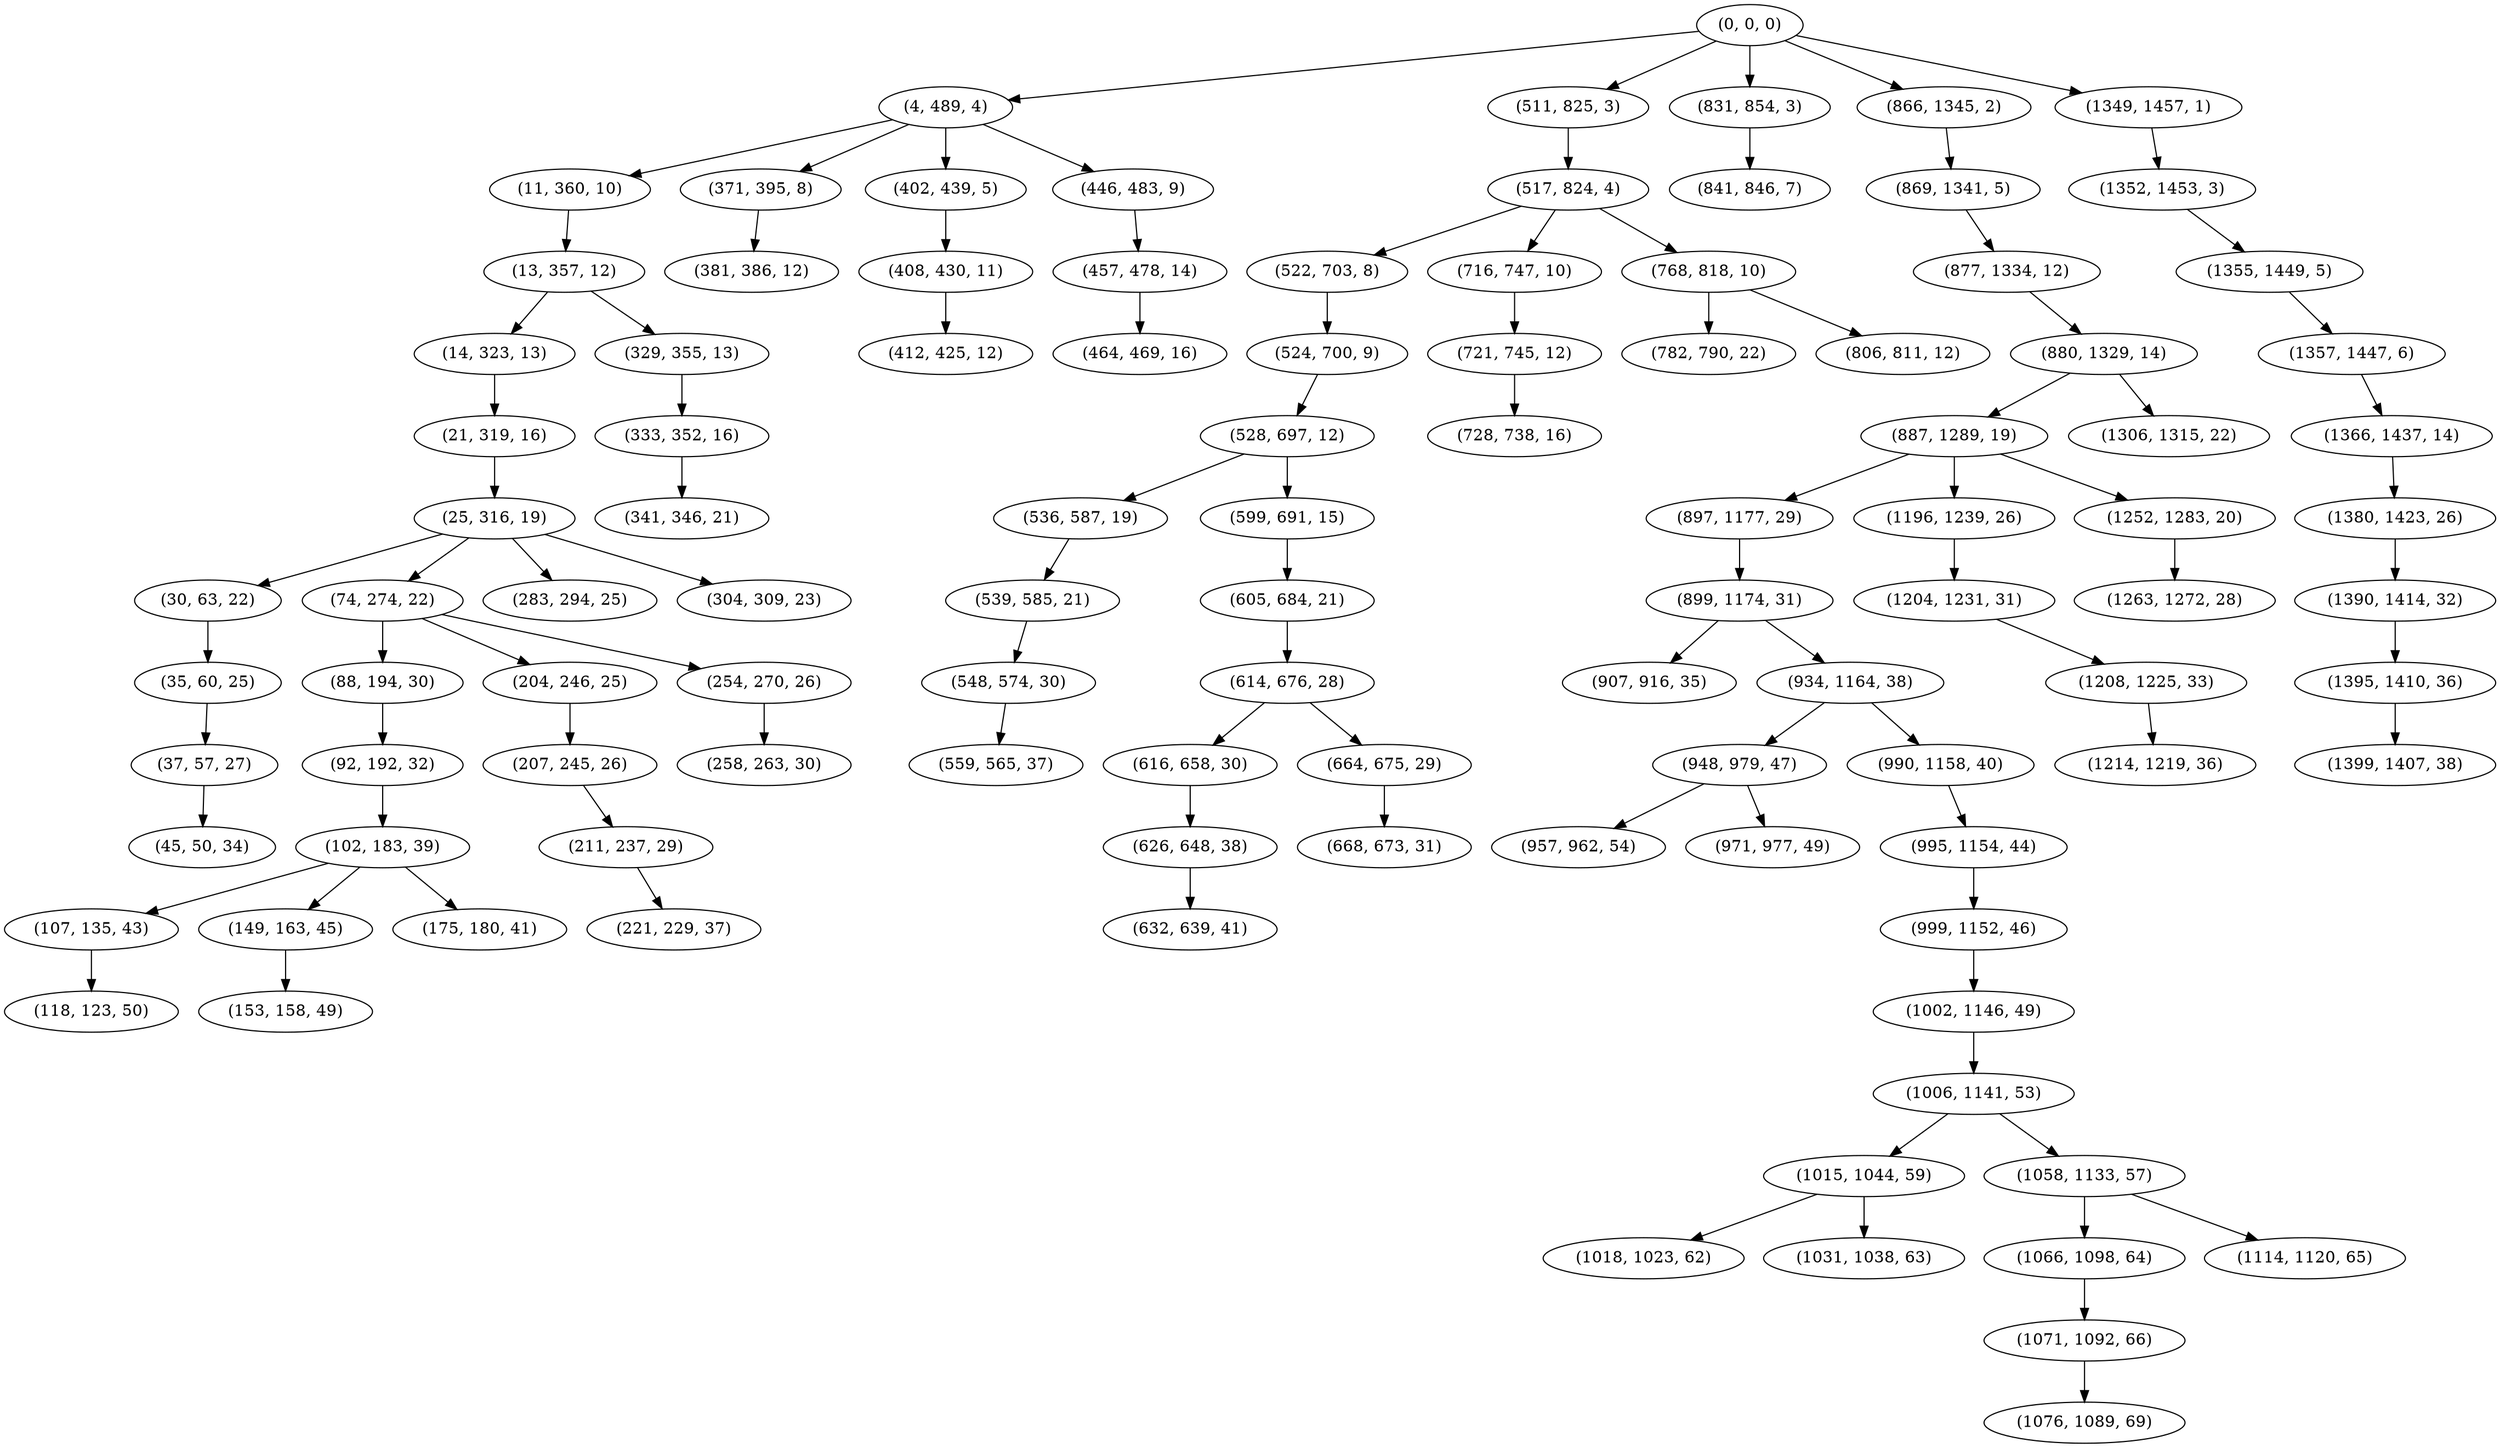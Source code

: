 digraph tree {
    "(0, 0, 0)";
    "(4, 489, 4)";
    "(11, 360, 10)";
    "(13, 357, 12)";
    "(14, 323, 13)";
    "(21, 319, 16)";
    "(25, 316, 19)";
    "(30, 63, 22)";
    "(35, 60, 25)";
    "(37, 57, 27)";
    "(45, 50, 34)";
    "(74, 274, 22)";
    "(88, 194, 30)";
    "(92, 192, 32)";
    "(102, 183, 39)";
    "(107, 135, 43)";
    "(118, 123, 50)";
    "(149, 163, 45)";
    "(153, 158, 49)";
    "(175, 180, 41)";
    "(204, 246, 25)";
    "(207, 245, 26)";
    "(211, 237, 29)";
    "(221, 229, 37)";
    "(254, 270, 26)";
    "(258, 263, 30)";
    "(283, 294, 25)";
    "(304, 309, 23)";
    "(329, 355, 13)";
    "(333, 352, 16)";
    "(341, 346, 21)";
    "(371, 395, 8)";
    "(381, 386, 12)";
    "(402, 439, 5)";
    "(408, 430, 11)";
    "(412, 425, 12)";
    "(446, 483, 9)";
    "(457, 478, 14)";
    "(464, 469, 16)";
    "(511, 825, 3)";
    "(517, 824, 4)";
    "(522, 703, 8)";
    "(524, 700, 9)";
    "(528, 697, 12)";
    "(536, 587, 19)";
    "(539, 585, 21)";
    "(548, 574, 30)";
    "(559, 565, 37)";
    "(599, 691, 15)";
    "(605, 684, 21)";
    "(614, 676, 28)";
    "(616, 658, 30)";
    "(626, 648, 38)";
    "(632, 639, 41)";
    "(664, 675, 29)";
    "(668, 673, 31)";
    "(716, 747, 10)";
    "(721, 745, 12)";
    "(728, 738, 16)";
    "(768, 818, 10)";
    "(782, 790, 22)";
    "(806, 811, 12)";
    "(831, 854, 3)";
    "(841, 846, 7)";
    "(866, 1345, 2)";
    "(869, 1341, 5)";
    "(877, 1334, 12)";
    "(880, 1329, 14)";
    "(887, 1289, 19)";
    "(897, 1177, 29)";
    "(899, 1174, 31)";
    "(907, 916, 35)";
    "(934, 1164, 38)";
    "(948, 979, 47)";
    "(957, 962, 54)";
    "(971, 977, 49)";
    "(990, 1158, 40)";
    "(995, 1154, 44)";
    "(999, 1152, 46)";
    "(1002, 1146, 49)";
    "(1006, 1141, 53)";
    "(1015, 1044, 59)";
    "(1018, 1023, 62)";
    "(1031, 1038, 63)";
    "(1058, 1133, 57)";
    "(1066, 1098, 64)";
    "(1071, 1092, 66)";
    "(1076, 1089, 69)";
    "(1114, 1120, 65)";
    "(1196, 1239, 26)";
    "(1204, 1231, 31)";
    "(1208, 1225, 33)";
    "(1214, 1219, 36)";
    "(1252, 1283, 20)";
    "(1263, 1272, 28)";
    "(1306, 1315, 22)";
    "(1349, 1457, 1)";
    "(1352, 1453, 3)";
    "(1355, 1449, 5)";
    "(1357, 1447, 6)";
    "(1366, 1437, 14)";
    "(1380, 1423, 26)";
    "(1390, 1414, 32)";
    "(1395, 1410, 36)";
    "(1399, 1407, 38)";
    "(0, 0, 0)" -> "(4, 489, 4)";
    "(0, 0, 0)" -> "(511, 825, 3)";
    "(0, 0, 0)" -> "(831, 854, 3)";
    "(0, 0, 0)" -> "(866, 1345, 2)";
    "(0, 0, 0)" -> "(1349, 1457, 1)";
    "(4, 489, 4)" -> "(11, 360, 10)";
    "(4, 489, 4)" -> "(371, 395, 8)";
    "(4, 489, 4)" -> "(402, 439, 5)";
    "(4, 489, 4)" -> "(446, 483, 9)";
    "(11, 360, 10)" -> "(13, 357, 12)";
    "(13, 357, 12)" -> "(14, 323, 13)";
    "(13, 357, 12)" -> "(329, 355, 13)";
    "(14, 323, 13)" -> "(21, 319, 16)";
    "(21, 319, 16)" -> "(25, 316, 19)";
    "(25, 316, 19)" -> "(30, 63, 22)";
    "(25, 316, 19)" -> "(74, 274, 22)";
    "(25, 316, 19)" -> "(283, 294, 25)";
    "(25, 316, 19)" -> "(304, 309, 23)";
    "(30, 63, 22)" -> "(35, 60, 25)";
    "(35, 60, 25)" -> "(37, 57, 27)";
    "(37, 57, 27)" -> "(45, 50, 34)";
    "(74, 274, 22)" -> "(88, 194, 30)";
    "(74, 274, 22)" -> "(204, 246, 25)";
    "(74, 274, 22)" -> "(254, 270, 26)";
    "(88, 194, 30)" -> "(92, 192, 32)";
    "(92, 192, 32)" -> "(102, 183, 39)";
    "(102, 183, 39)" -> "(107, 135, 43)";
    "(102, 183, 39)" -> "(149, 163, 45)";
    "(102, 183, 39)" -> "(175, 180, 41)";
    "(107, 135, 43)" -> "(118, 123, 50)";
    "(149, 163, 45)" -> "(153, 158, 49)";
    "(204, 246, 25)" -> "(207, 245, 26)";
    "(207, 245, 26)" -> "(211, 237, 29)";
    "(211, 237, 29)" -> "(221, 229, 37)";
    "(254, 270, 26)" -> "(258, 263, 30)";
    "(329, 355, 13)" -> "(333, 352, 16)";
    "(333, 352, 16)" -> "(341, 346, 21)";
    "(371, 395, 8)" -> "(381, 386, 12)";
    "(402, 439, 5)" -> "(408, 430, 11)";
    "(408, 430, 11)" -> "(412, 425, 12)";
    "(446, 483, 9)" -> "(457, 478, 14)";
    "(457, 478, 14)" -> "(464, 469, 16)";
    "(511, 825, 3)" -> "(517, 824, 4)";
    "(517, 824, 4)" -> "(522, 703, 8)";
    "(517, 824, 4)" -> "(716, 747, 10)";
    "(517, 824, 4)" -> "(768, 818, 10)";
    "(522, 703, 8)" -> "(524, 700, 9)";
    "(524, 700, 9)" -> "(528, 697, 12)";
    "(528, 697, 12)" -> "(536, 587, 19)";
    "(528, 697, 12)" -> "(599, 691, 15)";
    "(536, 587, 19)" -> "(539, 585, 21)";
    "(539, 585, 21)" -> "(548, 574, 30)";
    "(548, 574, 30)" -> "(559, 565, 37)";
    "(599, 691, 15)" -> "(605, 684, 21)";
    "(605, 684, 21)" -> "(614, 676, 28)";
    "(614, 676, 28)" -> "(616, 658, 30)";
    "(614, 676, 28)" -> "(664, 675, 29)";
    "(616, 658, 30)" -> "(626, 648, 38)";
    "(626, 648, 38)" -> "(632, 639, 41)";
    "(664, 675, 29)" -> "(668, 673, 31)";
    "(716, 747, 10)" -> "(721, 745, 12)";
    "(721, 745, 12)" -> "(728, 738, 16)";
    "(768, 818, 10)" -> "(782, 790, 22)";
    "(768, 818, 10)" -> "(806, 811, 12)";
    "(831, 854, 3)" -> "(841, 846, 7)";
    "(866, 1345, 2)" -> "(869, 1341, 5)";
    "(869, 1341, 5)" -> "(877, 1334, 12)";
    "(877, 1334, 12)" -> "(880, 1329, 14)";
    "(880, 1329, 14)" -> "(887, 1289, 19)";
    "(880, 1329, 14)" -> "(1306, 1315, 22)";
    "(887, 1289, 19)" -> "(897, 1177, 29)";
    "(887, 1289, 19)" -> "(1196, 1239, 26)";
    "(887, 1289, 19)" -> "(1252, 1283, 20)";
    "(897, 1177, 29)" -> "(899, 1174, 31)";
    "(899, 1174, 31)" -> "(907, 916, 35)";
    "(899, 1174, 31)" -> "(934, 1164, 38)";
    "(934, 1164, 38)" -> "(948, 979, 47)";
    "(934, 1164, 38)" -> "(990, 1158, 40)";
    "(948, 979, 47)" -> "(957, 962, 54)";
    "(948, 979, 47)" -> "(971, 977, 49)";
    "(990, 1158, 40)" -> "(995, 1154, 44)";
    "(995, 1154, 44)" -> "(999, 1152, 46)";
    "(999, 1152, 46)" -> "(1002, 1146, 49)";
    "(1002, 1146, 49)" -> "(1006, 1141, 53)";
    "(1006, 1141, 53)" -> "(1015, 1044, 59)";
    "(1006, 1141, 53)" -> "(1058, 1133, 57)";
    "(1015, 1044, 59)" -> "(1018, 1023, 62)";
    "(1015, 1044, 59)" -> "(1031, 1038, 63)";
    "(1058, 1133, 57)" -> "(1066, 1098, 64)";
    "(1058, 1133, 57)" -> "(1114, 1120, 65)";
    "(1066, 1098, 64)" -> "(1071, 1092, 66)";
    "(1071, 1092, 66)" -> "(1076, 1089, 69)";
    "(1196, 1239, 26)" -> "(1204, 1231, 31)";
    "(1204, 1231, 31)" -> "(1208, 1225, 33)";
    "(1208, 1225, 33)" -> "(1214, 1219, 36)";
    "(1252, 1283, 20)" -> "(1263, 1272, 28)";
    "(1349, 1457, 1)" -> "(1352, 1453, 3)";
    "(1352, 1453, 3)" -> "(1355, 1449, 5)";
    "(1355, 1449, 5)" -> "(1357, 1447, 6)";
    "(1357, 1447, 6)" -> "(1366, 1437, 14)";
    "(1366, 1437, 14)" -> "(1380, 1423, 26)";
    "(1380, 1423, 26)" -> "(1390, 1414, 32)";
    "(1390, 1414, 32)" -> "(1395, 1410, 36)";
    "(1395, 1410, 36)" -> "(1399, 1407, 38)";
}
